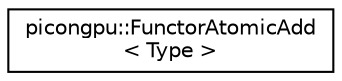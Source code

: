 digraph "Graphical Class Hierarchy"
{
 // LATEX_PDF_SIZE
  edge [fontname="Helvetica",fontsize="10",labelfontname="Helvetica",labelfontsize="10"];
  node [fontname="Helvetica",fontsize="10",shape=record];
  rankdir="LR";
  Node0 [label="picongpu::FunctorAtomicAdd\l\< Type \>",height=0.2,width=0.4,color="black", fillcolor="white", style="filled",URL="$structpicongpu_1_1_functor_atomic_add.html",tooltip="Atomic Add Functor."];
}
